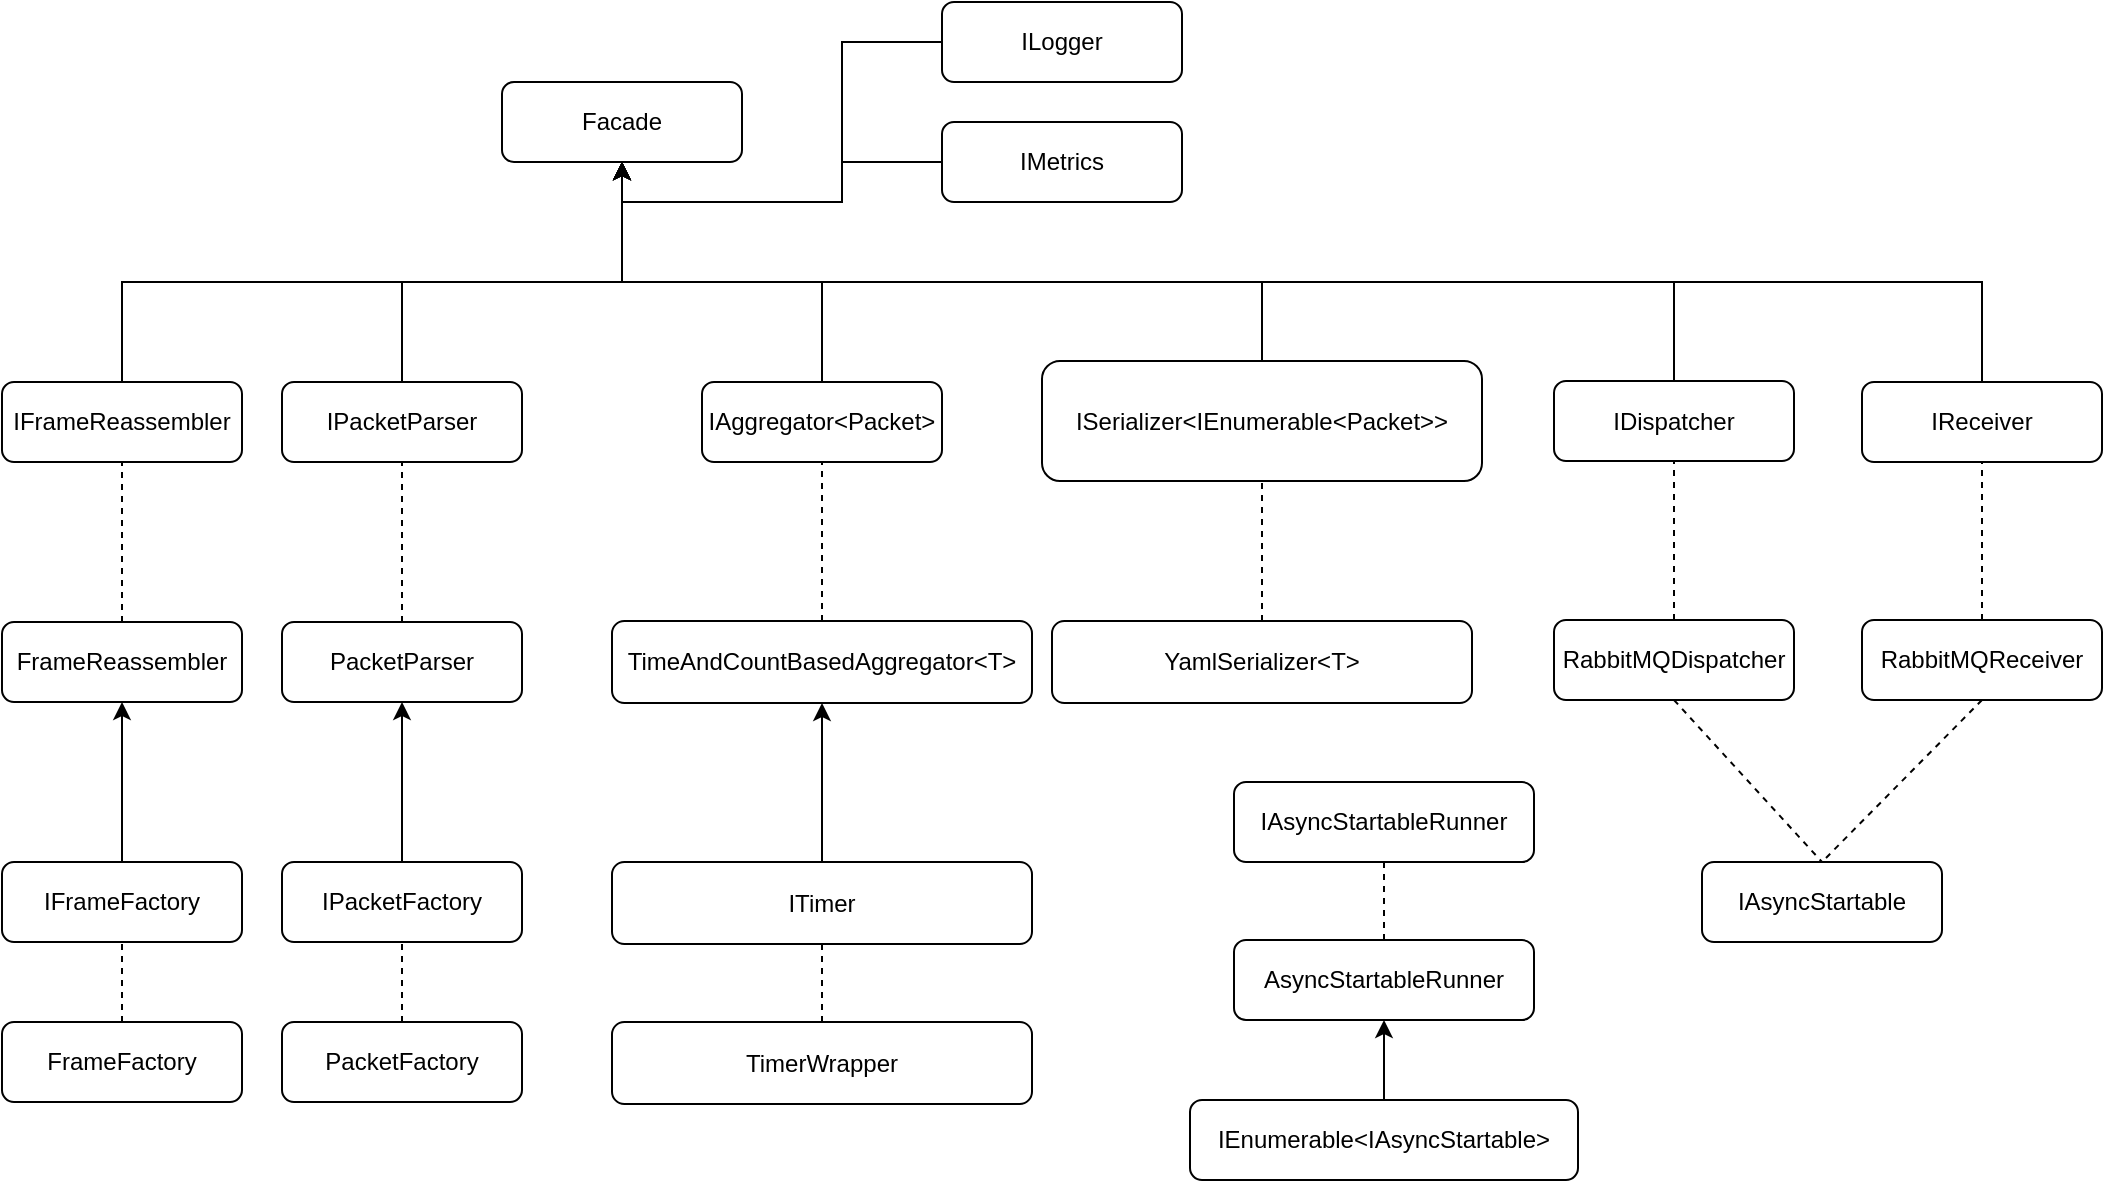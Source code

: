 <mxfile version="12.9.7" type="device"><diagram id="C5RBs43oDa-KdzZeNtuy" name="Page-1"><mxGraphModel dx="2556" dy="998" grid="1" gridSize="10" guides="1" tooltips="1" connect="1" arrows="1" fold="1" page="1" pageScale="1" pageWidth="827" pageHeight="1169" math="0" shadow="0"><root><mxCell id="WIyWlLk6GJQsqaUBKTNV-0"/><mxCell id="WIyWlLk6GJQsqaUBKTNV-1" parent="WIyWlLk6GJQsqaUBKTNV-0"/><mxCell id="WIyWlLk6GJQsqaUBKTNV-3" value="Facade" style="rounded=1;whiteSpace=wrap;html=1;fontSize=12;glass=0;strokeWidth=1;shadow=0;" parent="WIyWlLk6GJQsqaUBKTNV-1" vertex="1"><mxGeometry x="290" y="80" width="120" height="40" as="geometry"/></mxCell><mxCell id="E5z1-5Fndk34KIhby7b5-11" style="edgeStyle=orthogonalEdgeStyle;rounded=0;orthogonalLoop=1;jettySize=auto;html=1;entryX=0.5;entryY=1;entryDx=0;entryDy=0;" edge="1" parent="WIyWlLk6GJQsqaUBKTNV-1" source="E5z1-5Fndk34KIhby7b5-0" target="WIyWlLk6GJQsqaUBKTNV-3"><mxGeometry relative="1" as="geometry"><Array as="points"><mxPoint x="1030" y="180"/><mxPoint x="350" y="180"/></Array></mxGeometry></mxCell><mxCell id="E5z1-5Fndk34KIhby7b5-0" value="IReceiver" style="rounded=1;whiteSpace=wrap;html=1;fontSize=12;glass=0;strokeWidth=1;shadow=0;" vertex="1" parent="WIyWlLk6GJQsqaUBKTNV-1"><mxGeometry x="970" y="230" width="120" height="40" as="geometry"/></mxCell><mxCell id="E5z1-5Fndk34KIhby7b5-24" value="RabbitMQReceiver" style="rounded=1;whiteSpace=wrap;html=1;fontSize=12;glass=0;strokeWidth=1;shadow=0;" vertex="1" parent="WIyWlLk6GJQsqaUBKTNV-1"><mxGeometry x="970" y="349" width="120" height="40" as="geometry"/></mxCell><mxCell id="E5z1-5Fndk34KIhby7b5-12" style="edgeStyle=orthogonalEdgeStyle;rounded=0;orthogonalLoop=1;jettySize=auto;html=1;entryX=0.5;entryY=1;entryDx=0;entryDy=0;" edge="1" parent="WIyWlLk6GJQsqaUBKTNV-1" source="E5z1-5Fndk34KIhby7b5-1" target="WIyWlLk6GJQsqaUBKTNV-3"><mxGeometry relative="1" as="geometry"><Array as="points"><mxPoint x="100" y="180"/><mxPoint x="350" y="180"/></Array></mxGeometry></mxCell><mxCell id="E5z1-5Fndk34KIhby7b5-1" value="IFrameReassembler" style="rounded=1;whiteSpace=wrap;html=1;fontSize=12;glass=0;strokeWidth=1;shadow=0;" vertex="1" parent="WIyWlLk6GJQsqaUBKTNV-1"><mxGeometry x="40" y="230" width="120" height="40" as="geometry"/></mxCell><mxCell id="E5z1-5Fndk34KIhby7b5-28" value="FrameReassembler" style="rounded=1;whiteSpace=wrap;html=1;fontSize=12;glass=0;strokeWidth=1;shadow=0;" vertex="1" parent="WIyWlLk6GJQsqaUBKTNV-1"><mxGeometry x="40" y="350" width="120" height="40" as="geometry"/></mxCell><mxCell id="E5z1-5Fndk34KIhby7b5-32" style="edgeStyle=orthogonalEdgeStyle;rounded=0;orthogonalLoop=1;jettySize=auto;html=1;entryX=0.5;entryY=1;entryDx=0;entryDy=0;" edge="1" parent="WIyWlLk6GJQsqaUBKTNV-1" source="E5z1-5Fndk34KIhby7b5-30" target="E5z1-5Fndk34KIhby7b5-28"><mxGeometry relative="1" as="geometry"/></mxCell><mxCell id="E5z1-5Fndk34KIhby7b5-30" value="IFrameFactory" style="rounded=1;whiteSpace=wrap;html=1;fontSize=12;glass=0;strokeWidth=1;shadow=0;" vertex="1" parent="WIyWlLk6GJQsqaUBKTNV-1"><mxGeometry x="40" y="470" width="120" height="40" as="geometry"/></mxCell><mxCell id="E5z1-5Fndk34KIhby7b5-13" style="edgeStyle=orthogonalEdgeStyle;rounded=0;orthogonalLoop=1;jettySize=auto;html=1;entryX=0.5;entryY=1;entryDx=0;entryDy=0;" edge="1" parent="WIyWlLk6GJQsqaUBKTNV-1" source="E5z1-5Fndk34KIhby7b5-2" target="WIyWlLk6GJQsqaUBKTNV-3"><mxGeometry relative="1" as="geometry"><Array as="points"><mxPoint x="240" y="180"/><mxPoint x="350" y="180"/></Array></mxGeometry></mxCell><mxCell id="E5z1-5Fndk34KIhby7b5-2" value="IPacketParser" style="rounded=1;whiteSpace=wrap;html=1;fontSize=12;glass=0;strokeWidth=1;shadow=0;" vertex="1" parent="WIyWlLk6GJQsqaUBKTNV-1"><mxGeometry x="180" y="230" width="120" height="40" as="geometry"/></mxCell><mxCell id="E5z1-5Fndk34KIhby7b5-36" value="PacketParser" style="rounded=1;whiteSpace=wrap;html=1;fontSize=12;glass=0;strokeWidth=1;shadow=0;" vertex="1" parent="WIyWlLk6GJQsqaUBKTNV-1"><mxGeometry x="180" y="350" width="120" height="40" as="geometry"/></mxCell><mxCell id="E5z1-5Fndk34KIhby7b5-4" value="&lt;span style=&quot;color: rgba(0 , 0 , 0 , 0) ; font-family: monospace ; font-size: 0px&quot;&gt;%3CmxGraphModel%3E%3Croot%3E%3CmxCell%20id%3D%220%22%2F%3E%3CmxCell%20id%3D%221%22%20parent%3D%220%22%2F%3E%3CmxCell%20id%3D%222%22%20value%3D%22IPacketParser%22%20style%3D%22rounded%3D1%3BwhiteSpace%3Dwrap%3Bhtml%3D1%3BfontSize%3D12%3Bglass%3D0%3BstrokeWidth%3D1%3Bshadow%3D0%3B%22%20vertex%3D%221%22%20parent%3D%221%22%3E%3CmxGeometry%20x%3D%22510%22%20y%3D%22190%22%20width%3D%22120%22%20height%3D%2240%22%20as%3D%22geometry%22%2F%3E%3C%2FmxCell%3E%3C%2Froot%3E%3C%2FmxGraphModel%3E&lt;/span&gt;" style="text;html=1;align=center;verticalAlign=middle;resizable=0;points=[];autosize=1;" vertex="1" parent="WIyWlLk6GJQsqaUBKTNV-1"><mxGeometry x="634" y="338.5" width="20" height="20" as="geometry"/></mxCell><mxCell id="E5z1-5Fndk34KIhby7b5-15" style="edgeStyle=orthogonalEdgeStyle;rounded=0;orthogonalLoop=1;jettySize=auto;html=1;entryX=0.5;entryY=1;entryDx=0;entryDy=0;" edge="1" parent="WIyWlLk6GJQsqaUBKTNV-1" source="E5z1-5Fndk34KIhby7b5-5" target="WIyWlLk6GJQsqaUBKTNV-3"><mxGeometry relative="1" as="geometry"><Array as="points"><mxPoint x="670" y="180"/><mxPoint x="350" y="180"/></Array></mxGeometry></mxCell><mxCell id="E5z1-5Fndk34KIhby7b5-5" value="ISerializer&amp;lt;IEnumerable&amp;lt;Packet&amp;gt;&amp;gt;" style="rounded=1;whiteSpace=wrap;html=1;fontSize=12;glass=0;strokeWidth=1;shadow=0;" vertex="1" parent="WIyWlLk6GJQsqaUBKTNV-1"><mxGeometry x="560" y="219.5" width="220" height="60" as="geometry"/></mxCell><mxCell id="E5z1-5Fndk34KIhby7b5-14" style="edgeStyle=orthogonalEdgeStyle;rounded=0;orthogonalLoop=1;jettySize=auto;html=1;entryX=0.5;entryY=1;entryDx=0;entryDy=0;" edge="1" parent="WIyWlLk6GJQsqaUBKTNV-1" source="E5z1-5Fndk34KIhby7b5-6" target="WIyWlLk6GJQsqaUBKTNV-3"><mxGeometry relative="1" as="geometry"><Array as="points"><mxPoint x="450" y="180"/><mxPoint x="350" y="180"/></Array></mxGeometry></mxCell><mxCell id="E5z1-5Fndk34KIhby7b5-6" value="IAggregator&amp;lt;Packet&amp;gt;" style="rounded=1;whiteSpace=wrap;html=1;fontSize=12;glass=0;strokeWidth=1;shadow=0;" vertex="1" parent="WIyWlLk6GJQsqaUBKTNV-1"><mxGeometry x="390" y="230" width="120" height="40" as="geometry"/></mxCell><mxCell id="E5z1-5Fndk34KIhby7b5-23" style="edgeStyle=orthogonalEdgeStyle;rounded=0;orthogonalLoop=1;jettySize=auto;html=1;entryX=0.5;entryY=1;entryDx=0;entryDy=0;" edge="1" parent="WIyWlLk6GJQsqaUBKTNV-1" source="E5z1-5Fndk34KIhby7b5-8" target="WIyWlLk6GJQsqaUBKTNV-3"><mxGeometry relative="1" as="geometry"><Array as="points"><mxPoint x="876" y="180"/><mxPoint x="350" y="180"/></Array></mxGeometry></mxCell><mxCell id="E5z1-5Fndk34KIhby7b5-8" value="IDispatcher" style="rounded=1;whiteSpace=wrap;html=1;fontSize=12;glass=0;strokeWidth=1;shadow=0;" vertex="1" parent="WIyWlLk6GJQsqaUBKTNV-1"><mxGeometry x="816" y="229.5" width="120" height="40" as="geometry"/></mxCell><mxCell id="E5z1-5Fndk34KIhby7b5-26" value="RabbitMQDispatcher" style="rounded=1;whiteSpace=wrap;html=1;fontSize=12;glass=0;strokeWidth=1;shadow=0;" vertex="1" parent="WIyWlLk6GJQsqaUBKTNV-1"><mxGeometry x="816" y="349" width="120" height="40" as="geometry"/></mxCell><mxCell id="E5z1-5Fndk34KIhby7b5-17" style="edgeStyle=orthogonalEdgeStyle;rounded=0;orthogonalLoop=1;jettySize=auto;html=1;entryX=0.5;entryY=1;entryDx=0;entryDy=0;" edge="1" parent="WIyWlLk6GJQsqaUBKTNV-1" source="E5z1-5Fndk34KIhby7b5-9" target="WIyWlLk6GJQsqaUBKTNV-3"><mxGeometry relative="1" as="geometry"/></mxCell><mxCell id="E5z1-5Fndk34KIhby7b5-9" value="ILogger" style="rounded=1;whiteSpace=wrap;html=1;fontSize=12;glass=0;strokeWidth=1;shadow=0;" vertex="1" parent="WIyWlLk6GJQsqaUBKTNV-1"><mxGeometry x="510" y="40" width="120" height="40" as="geometry"/></mxCell><mxCell id="E5z1-5Fndk34KIhby7b5-18" style="edgeStyle=orthogonalEdgeStyle;rounded=0;orthogonalLoop=1;jettySize=auto;html=1;entryX=0.5;entryY=1;entryDx=0;entryDy=0;" edge="1" parent="WIyWlLk6GJQsqaUBKTNV-1" source="E5z1-5Fndk34KIhby7b5-10" target="WIyWlLk6GJQsqaUBKTNV-3"><mxGeometry relative="1" as="geometry"/></mxCell><mxCell id="E5z1-5Fndk34KIhby7b5-10" value="IMetrics" style="rounded=1;whiteSpace=wrap;html=1;fontSize=12;glass=0;strokeWidth=1;shadow=0;" vertex="1" parent="WIyWlLk6GJQsqaUBKTNV-1"><mxGeometry x="510" y="100" width="120" height="40" as="geometry"/></mxCell><mxCell id="E5z1-5Fndk34KIhby7b5-34" value="" style="endArrow=none;dashed=1;html=1;exitX=0.5;exitY=0;exitDx=0;exitDy=0;entryX=0.5;entryY=1;entryDx=0;entryDy=0;" edge="1" parent="WIyWlLk6GJQsqaUBKTNV-1" source="E5z1-5Fndk34KIhby7b5-28" target="E5z1-5Fndk34KIhby7b5-1"><mxGeometry width="50" height="50" relative="1" as="geometry"><mxPoint x="480" y="350" as="sourcePoint"/><mxPoint x="530" y="300" as="targetPoint"/></mxGeometry></mxCell><mxCell id="E5z1-5Fndk34KIhby7b5-35" value="" style="endArrow=none;dashed=1;html=1;exitX=0.5;exitY=0;exitDx=0;exitDy=0;entryX=0.5;entryY=1;entryDx=0;entryDy=0;" edge="1" parent="WIyWlLk6GJQsqaUBKTNV-1" source="E5z1-5Fndk34KIhby7b5-24" target="E5z1-5Fndk34KIhby7b5-0"><mxGeometry width="50" height="50" relative="1" as="geometry"><mxPoint x="1310" y="359.5" as="sourcePoint"/><mxPoint x="1310" y="279.5" as="targetPoint"/></mxGeometry></mxCell><mxCell id="E5z1-5Fndk34KIhby7b5-39" value="" style="endArrow=none;dashed=1;html=1;entryX=0.5;entryY=1;entryDx=0;entryDy=0;exitX=0.5;exitY=0;exitDx=0;exitDy=0;" edge="1" parent="WIyWlLk6GJQsqaUBKTNV-1" source="E5z1-5Fndk34KIhby7b5-36" target="E5z1-5Fndk34KIhby7b5-2"><mxGeometry width="50" height="50" relative="1" as="geometry"><mxPoint x="480" y="350" as="sourcePoint"/><mxPoint x="530" y="300" as="targetPoint"/></mxGeometry></mxCell><mxCell id="E5z1-5Fndk34KIhby7b5-40" value="" style="endArrow=none;dashed=1;html=1;entryX=0.5;entryY=1;entryDx=0;entryDy=0;exitX=0.5;exitY=0;exitDx=0;exitDy=0;" edge="1" parent="WIyWlLk6GJQsqaUBKTNV-1" source="E5z1-5Fndk34KIhby7b5-52" target="E5z1-5Fndk34KIhby7b5-6"><mxGeometry width="50" height="50" relative="1" as="geometry"><mxPoint x="450" y="350" as="sourcePoint"/><mxPoint x="250" y="280" as="targetPoint"/></mxGeometry></mxCell><mxCell id="E5z1-5Fndk34KIhby7b5-41" value="" style="endArrow=none;dashed=1;html=1;entryX=0.5;entryY=1;entryDx=0;entryDy=0;exitX=0.5;exitY=0;exitDx=0;exitDy=0;" edge="1" parent="WIyWlLk6GJQsqaUBKTNV-1" source="E5z1-5Fndk34KIhby7b5-61" target="E5z1-5Fndk34KIhby7b5-5"><mxGeometry width="50" height="50" relative="1" as="geometry"><mxPoint x="670" y="339.5" as="sourcePoint"/><mxPoint x="476" y="279.5" as="targetPoint"/></mxGeometry></mxCell><mxCell id="E5z1-5Fndk34KIhby7b5-42" value="" style="endArrow=none;dashed=1;html=1;entryX=0.5;entryY=1;entryDx=0;entryDy=0;exitX=0.5;exitY=0;exitDx=0;exitDy=0;" edge="1" parent="WIyWlLk6GJQsqaUBKTNV-1" source="E5z1-5Fndk34KIhby7b5-26" target="E5z1-5Fndk34KIhby7b5-8"><mxGeometry width="50" height="50" relative="1" as="geometry"><mxPoint x="486" y="369.5" as="sourcePoint"/><mxPoint x="486" y="289.5" as="targetPoint"/></mxGeometry></mxCell><mxCell id="E5z1-5Fndk34KIhby7b5-47" style="edgeStyle=orthogonalEdgeStyle;rounded=0;orthogonalLoop=1;jettySize=auto;html=1;entryX=0.5;entryY=1;entryDx=0;entryDy=0;" edge="1" parent="WIyWlLk6GJQsqaUBKTNV-1" source="E5z1-5Fndk34KIhby7b5-45" target="E5z1-5Fndk34KIhby7b5-36"><mxGeometry relative="1" as="geometry"/></mxCell><mxCell id="E5z1-5Fndk34KIhby7b5-45" value="IPacketFactory" style="rounded=1;whiteSpace=wrap;html=1;fontSize=12;glass=0;strokeWidth=1;shadow=0;" vertex="1" parent="WIyWlLk6GJQsqaUBKTNV-1"><mxGeometry x="180" y="470" width="120" height="40" as="geometry"/></mxCell><mxCell id="E5z1-5Fndk34KIhby7b5-48" value="FrameFactory" style="rounded=1;whiteSpace=wrap;html=1;fontSize=12;glass=0;strokeWidth=1;shadow=0;" vertex="1" parent="WIyWlLk6GJQsqaUBKTNV-1"><mxGeometry x="40" y="550" width="120" height="40" as="geometry"/></mxCell><mxCell id="E5z1-5Fndk34KIhby7b5-49" value="PacketFactory" style="rounded=1;whiteSpace=wrap;html=1;fontSize=12;glass=0;strokeWidth=1;shadow=0;" vertex="1" parent="WIyWlLk6GJQsqaUBKTNV-1"><mxGeometry x="180" y="550" width="120" height="40" as="geometry"/></mxCell><mxCell id="E5z1-5Fndk34KIhby7b5-50" value="" style="endArrow=none;dashed=1;html=1;entryX=0.5;entryY=1;entryDx=0;entryDy=0;exitX=0.5;exitY=0;exitDx=0;exitDy=0;" edge="1" parent="WIyWlLk6GJQsqaUBKTNV-1" source="E5z1-5Fndk34KIhby7b5-49" target="E5z1-5Fndk34KIhby7b5-45"><mxGeometry width="50" height="50" relative="1" as="geometry"><mxPoint x="250" y="360" as="sourcePoint"/><mxPoint x="250" y="280" as="targetPoint"/></mxGeometry></mxCell><mxCell id="E5z1-5Fndk34KIhby7b5-51" value="" style="endArrow=none;dashed=1;html=1;entryX=0.5;entryY=1;entryDx=0;entryDy=0;exitX=0.5;exitY=0;exitDx=0;exitDy=0;" edge="1" parent="WIyWlLk6GJQsqaUBKTNV-1" source="E5z1-5Fndk34KIhby7b5-48" target="E5z1-5Fndk34KIhby7b5-30"><mxGeometry width="50" height="50" relative="1" as="geometry"><mxPoint x="250" y="560" as="sourcePoint"/><mxPoint x="250" y="520" as="targetPoint"/></mxGeometry></mxCell><mxCell id="E5z1-5Fndk34KIhby7b5-52" value="TimeAndCountBasedAggregator&amp;lt;T&amp;gt;" style="rounded=1;whiteSpace=wrap;html=1;fontSize=12;glass=0;strokeWidth=1;shadow=0;" vertex="1" parent="WIyWlLk6GJQsqaUBKTNV-1"><mxGeometry x="345" y="349.5" width="210" height="41" as="geometry"/></mxCell><mxCell id="E5z1-5Fndk34KIhby7b5-59" value="" style="edgeStyle=orthogonalEdgeStyle;rounded=0;orthogonalLoop=1;jettySize=auto;html=1;entryX=0.5;entryY=1;entryDx=0;entryDy=0;" edge="1" parent="WIyWlLk6GJQsqaUBKTNV-1" source="E5z1-5Fndk34KIhby7b5-53" target="E5z1-5Fndk34KIhby7b5-52"><mxGeometry relative="1" as="geometry"><mxPoint x="450" y="400" as="targetPoint"/></mxGeometry></mxCell><mxCell id="E5z1-5Fndk34KIhby7b5-53" value="ITimer" style="rounded=1;whiteSpace=wrap;html=1;fontSize=12;glass=0;strokeWidth=1;shadow=0;" vertex="1" parent="WIyWlLk6GJQsqaUBKTNV-1"><mxGeometry x="345" y="470" width="210" height="41" as="geometry"/></mxCell><mxCell id="E5z1-5Fndk34KIhby7b5-54" value="TimerWrapper" style="rounded=1;whiteSpace=wrap;html=1;fontSize=12;glass=0;strokeWidth=1;shadow=0;" vertex="1" parent="WIyWlLk6GJQsqaUBKTNV-1"><mxGeometry x="345" y="550" width="210" height="41" as="geometry"/></mxCell><mxCell id="E5z1-5Fndk34KIhby7b5-55" value="" style="endArrow=none;dashed=1;html=1;entryX=0.5;entryY=1;entryDx=0;entryDy=0;exitX=0.5;exitY=0;exitDx=0;exitDy=0;" edge="1" parent="WIyWlLk6GJQsqaUBKTNV-1" source="E5z1-5Fndk34KIhby7b5-54" target="E5z1-5Fndk34KIhby7b5-53"><mxGeometry width="50" height="50" relative="1" as="geometry"><mxPoint x="250" y="550" as="sourcePoint"/><mxPoint x="250" y="510" as="targetPoint"/></mxGeometry></mxCell><mxCell id="E5z1-5Fndk34KIhby7b5-61" value="YamlSerializer&amp;lt;T&amp;gt;" style="rounded=1;whiteSpace=wrap;html=1;fontSize=12;glass=0;strokeWidth=1;shadow=0;" vertex="1" parent="WIyWlLk6GJQsqaUBKTNV-1"><mxGeometry x="565" y="349.5" width="210" height="41" as="geometry"/></mxCell><mxCell id="E5z1-5Fndk34KIhby7b5-64" value="IAsyncStartable" style="rounded=1;whiteSpace=wrap;html=1;fontSize=12;glass=0;strokeWidth=1;shadow=0;" vertex="1" parent="WIyWlLk6GJQsqaUBKTNV-1"><mxGeometry x="890" y="470" width="120" height="40" as="geometry"/></mxCell><mxCell id="E5z1-5Fndk34KIhby7b5-66" value="" style="endArrow=none;dashed=1;html=1;entryX=0.5;entryY=0;entryDx=0;entryDy=0;exitX=0.5;exitY=1;exitDx=0;exitDy=0;" edge="1" parent="WIyWlLk6GJQsqaUBKTNV-1" source="E5z1-5Fndk34KIhby7b5-26" target="E5z1-5Fndk34KIhby7b5-64"><mxGeometry width="50" height="50" relative="1" as="geometry"><mxPoint x="886" y="359" as="sourcePoint"/><mxPoint x="886" y="279.5" as="targetPoint"/></mxGeometry></mxCell><mxCell id="E5z1-5Fndk34KIhby7b5-67" value="" style="endArrow=none;dashed=1;html=1;entryX=0.5;entryY=0;entryDx=0;entryDy=0;exitX=0.5;exitY=1;exitDx=0;exitDy=0;" edge="1" parent="WIyWlLk6GJQsqaUBKTNV-1" source="E5z1-5Fndk34KIhby7b5-24" target="E5z1-5Fndk34KIhby7b5-64"><mxGeometry width="50" height="50" relative="1" as="geometry"><mxPoint x="886" y="399" as="sourcePoint"/><mxPoint x="960" y="470" as="targetPoint"/></mxGeometry></mxCell><mxCell id="E5z1-5Fndk34KIhby7b5-69" value="IAsyncStartableRunner" style="rounded=1;whiteSpace=wrap;html=1;fontSize=12;glass=0;strokeWidth=1;shadow=0;" vertex="1" parent="WIyWlLk6GJQsqaUBKTNV-1"><mxGeometry x="656" y="430" width="150" height="40" as="geometry"/></mxCell><mxCell id="E5z1-5Fndk34KIhby7b5-70" value="AsyncStartableRunner" style="rounded=1;whiteSpace=wrap;html=1;fontSize=12;glass=0;strokeWidth=1;shadow=0;" vertex="1" parent="WIyWlLk6GJQsqaUBKTNV-1"><mxGeometry x="656" y="509" width="150" height="40" as="geometry"/></mxCell><mxCell id="E5z1-5Fndk34KIhby7b5-71" value="" style="endArrow=none;dashed=1;html=1;entryX=0.5;entryY=0;entryDx=0;entryDy=0;exitX=0.5;exitY=1;exitDx=0;exitDy=0;" edge="1" parent="WIyWlLk6GJQsqaUBKTNV-1" source="E5z1-5Fndk34KIhby7b5-69" target="E5z1-5Fndk34KIhby7b5-70"><mxGeometry width="50" height="50" relative="1" as="geometry"><mxPoint x="882" y="358" as="sourcePoint"/><mxPoint x="956" y="439" as="targetPoint"/></mxGeometry></mxCell><mxCell id="E5z1-5Fndk34KIhby7b5-72" value="" style="edgeStyle=orthogonalEdgeStyle;rounded=0;orthogonalLoop=1;jettySize=auto;html=1;entryX=0.5;entryY=1;entryDx=0;entryDy=0;exitX=0.5;exitY=0;exitDx=0;exitDy=0;" edge="1" parent="WIyWlLk6GJQsqaUBKTNV-1" source="E5z1-5Fndk34KIhby7b5-73" target="E5z1-5Fndk34KIhby7b5-70"><mxGeometry relative="1" as="geometry"><mxPoint x="856" y="569" as="sourcePoint"/><mxPoint x="730.41" y="549" as="targetPoint"/></mxGeometry></mxCell><mxCell id="E5z1-5Fndk34KIhby7b5-73" value="IEnumerable&amp;lt;IAsyncStartable&amp;gt;" style="rounded=1;whiteSpace=wrap;html=1;fontSize=12;glass=0;strokeWidth=1;shadow=0;" vertex="1" parent="WIyWlLk6GJQsqaUBKTNV-1"><mxGeometry x="634" y="589" width="194" height="40" as="geometry"/></mxCell></root></mxGraphModel></diagram></mxfile>